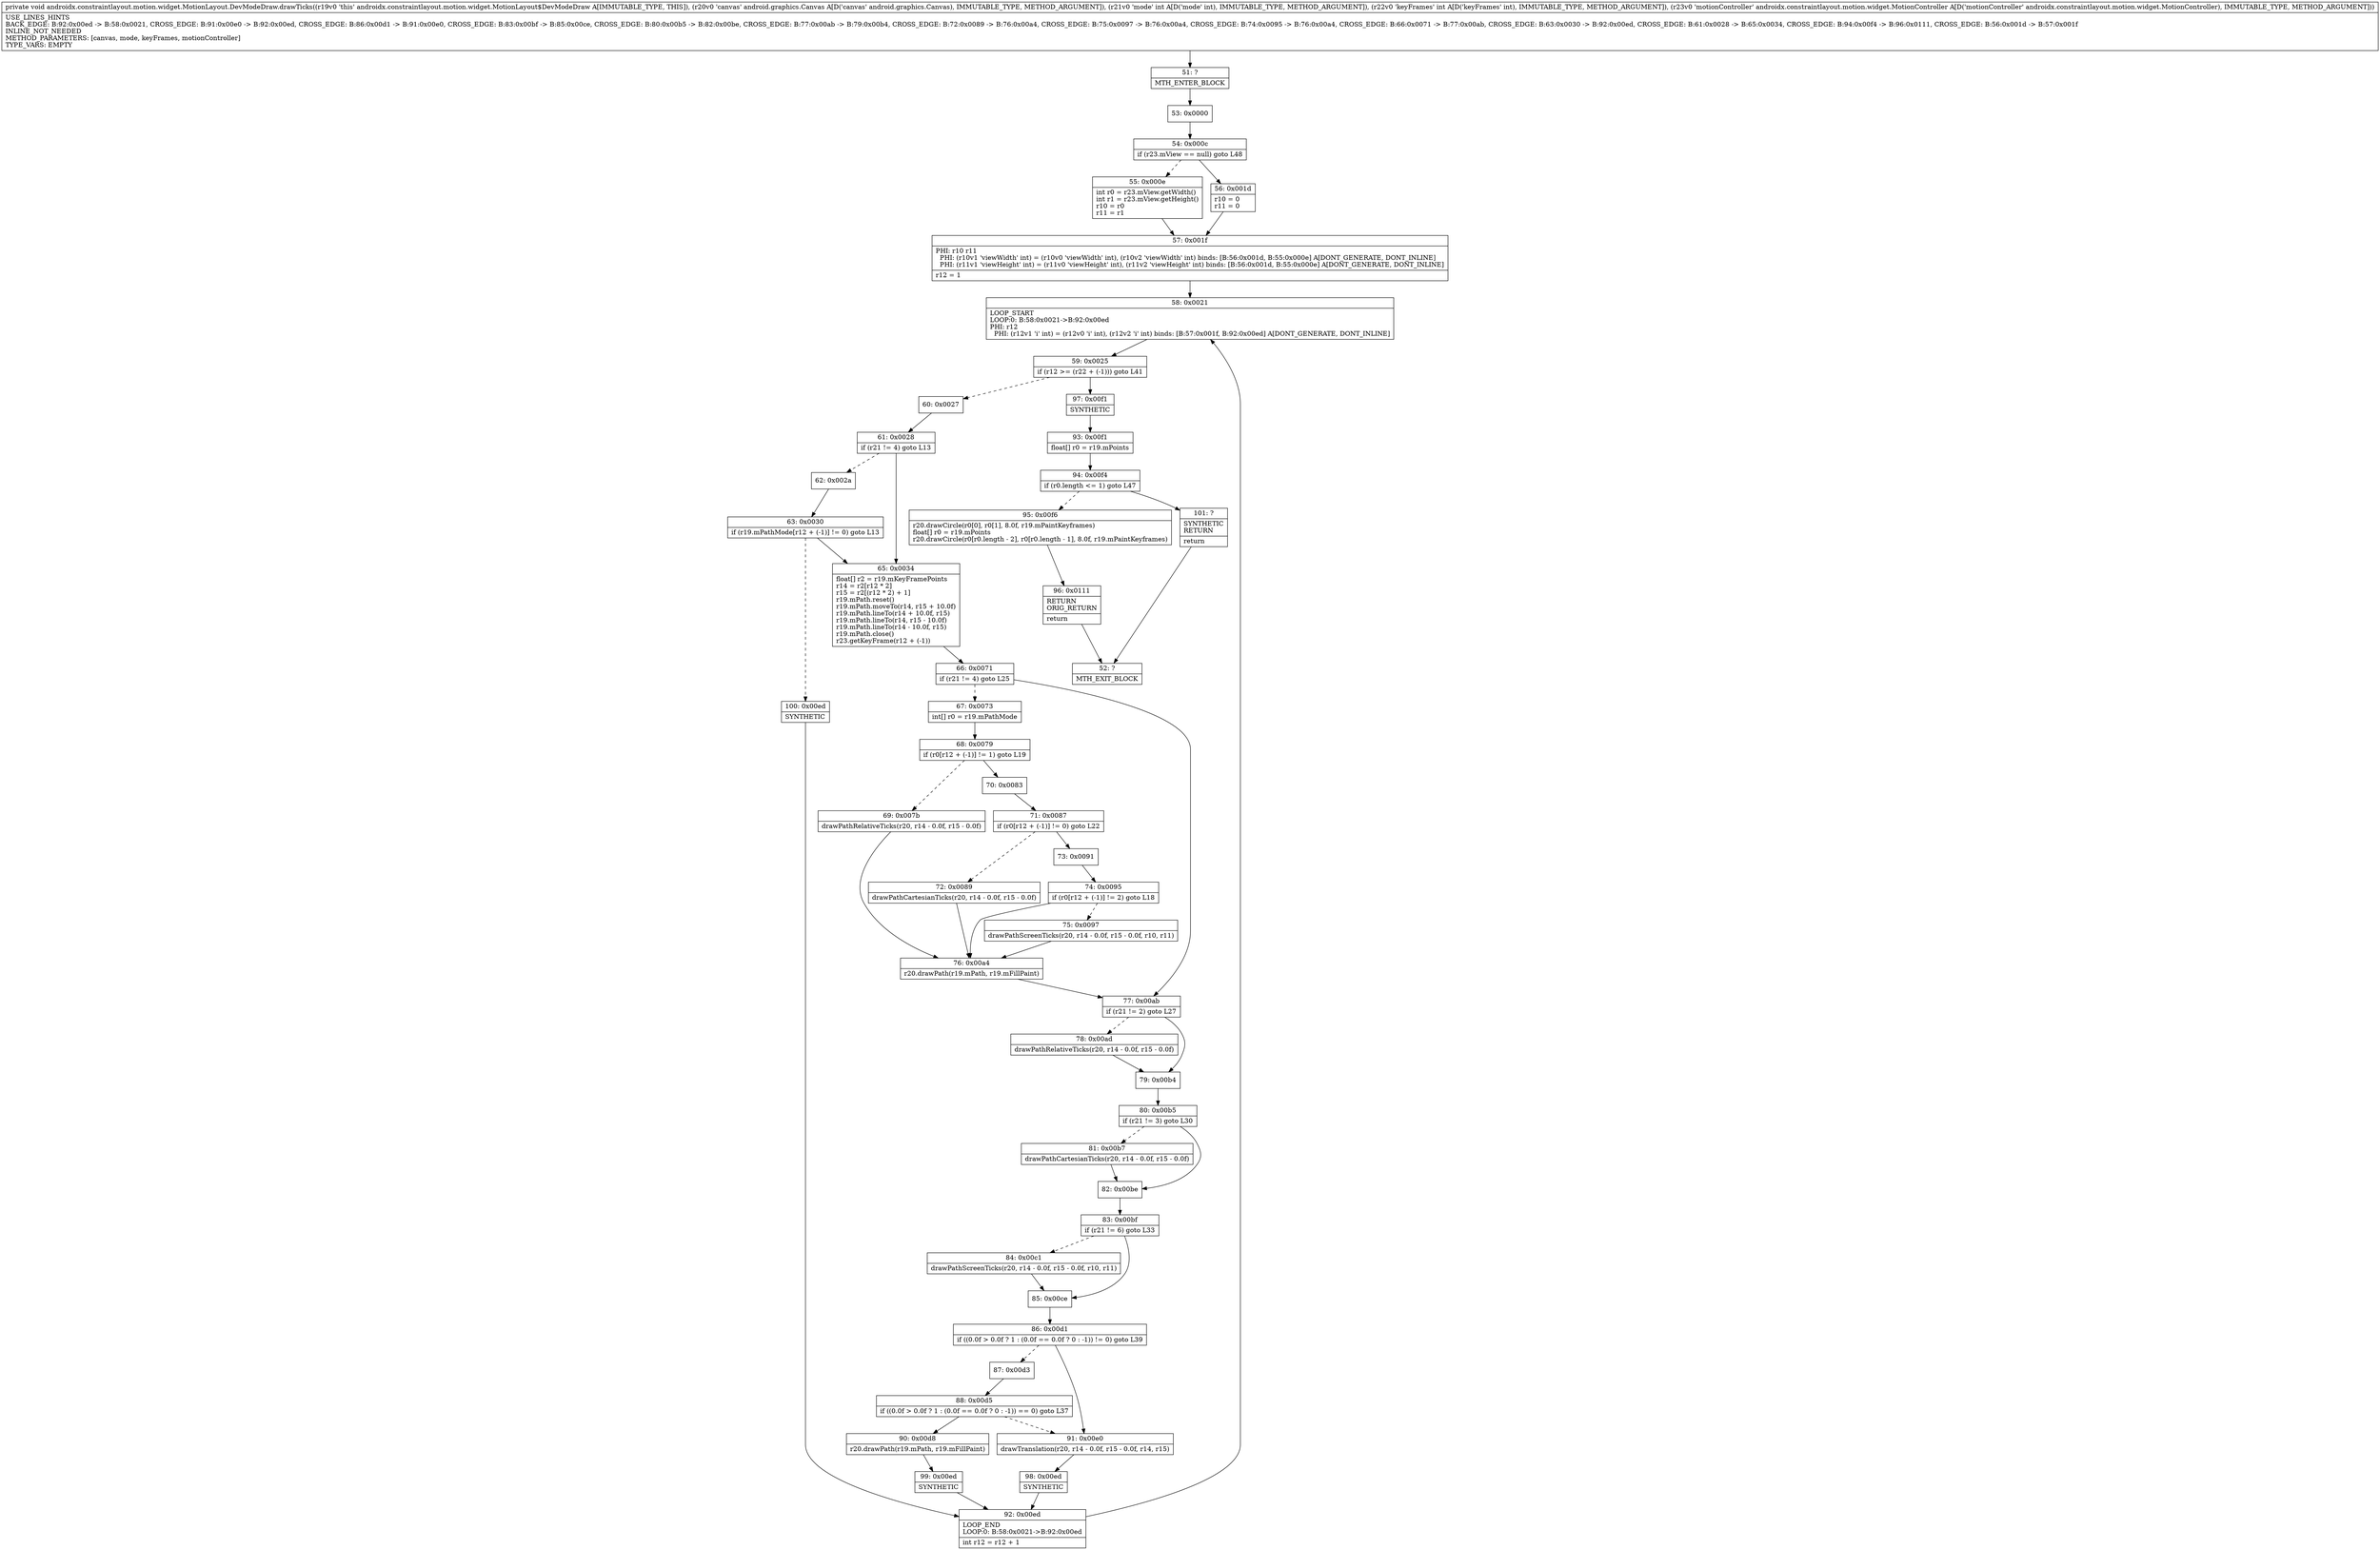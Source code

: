 digraph "CFG forandroidx.constraintlayout.motion.widget.MotionLayout.DevModeDraw.drawTicks(Landroid\/graphics\/Canvas;IILandroidx\/constraintlayout\/motion\/widget\/MotionController;)V" {
Node_51 [shape=record,label="{51\:\ ?|MTH_ENTER_BLOCK\l}"];
Node_53 [shape=record,label="{53\:\ 0x0000}"];
Node_54 [shape=record,label="{54\:\ 0x000c|if (r23.mView == null) goto L48\l}"];
Node_55 [shape=record,label="{55\:\ 0x000e|int r0 = r23.mView.getWidth()\lint r1 = r23.mView.getHeight()\lr10 = r0\lr11 = r1\l}"];
Node_57 [shape=record,label="{57\:\ 0x001f|PHI: r10 r11 \l  PHI: (r10v1 'viewWidth' int) = (r10v0 'viewWidth' int), (r10v2 'viewWidth' int) binds: [B:56:0x001d, B:55:0x000e] A[DONT_GENERATE, DONT_INLINE]\l  PHI: (r11v1 'viewHeight' int) = (r11v0 'viewHeight' int), (r11v2 'viewHeight' int) binds: [B:56:0x001d, B:55:0x000e] A[DONT_GENERATE, DONT_INLINE]\l|r12 = 1\l}"];
Node_58 [shape=record,label="{58\:\ 0x0021|LOOP_START\lLOOP:0: B:58:0x0021\-\>B:92:0x00ed\lPHI: r12 \l  PHI: (r12v1 'i' int) = (r12v0 'i' int), (r12v2 'i' int) binds: [B:57:0x001f, B:92:0x00ed] A[DONT_GENERATE, DONT_INLINE]\l}"];
Node_59 [shape=record,label="{59\:\ 0x0025|if (r12 \>= (r22 + (\-1))) goto L41\l}"];
Node_60 [shape=record,label="{60\:\ 0x0027}"];
Node_61 [shape=record,label="{61\:\ 0x0028|if (r21 != 4) goto L13\l}"];
Node_62 [shape=record,label="{62\:\ 0x002a}"];
Node_63 [shape=record,label="{63\:\ 0x0030|if (r19.mPathMode[r12 + (\-1)] != 0) goto L13\l}"];
Node_100 [shape=record,label="{100\:\ 0x00ed|SYNTHETIC\l}"];
Node_92 [shape=record,label="{92\:\ 0x00ed|LOOP_END\lLOOP:0: B:58:0x0021\-\>B:92:0x00ed\l|int r12 = r12 + 1\l}"];
Node_65 [shape=record,label="{65\:\ 0x0034|float[] r2 = r19.mKeyFramePoints\lr14 = r2[r12 * 2]\lr15 = r2[(r12 * 2) + 1]\lr19.mPath.reset()\lr19.mPath.moveTo(r14, r15 + 10.0f)\lr19.mPath.lineTo(r14 + 10.0f, r15)\lr19.mPath.lineTo(r14, r15 \- 10.0f)\lr19.mPath.lineTo(r14 \- 10.0f, r15)\lr19.mPath.close()\lr23.getKeyFrame(r12 + (\-1))\l}"];
Node_66 [shape=record,label="{66\:\ 0x0071|if (r21 != 4) goto L25\l}"];
Node_67 [shape=record,label="{67\:\ 0x0073|int[] r0 = r19.mPathMode\l}"];
Node_68 [shape=record,label="{68\:\ 0x0079|if (r0[r12 + (\-1)] != 1) goto L19\l}"];
Node_69 [shape=record,label="{69\:\ 0x007b|drawPathRelativeTicks(r20, r14 \- 0.0f, r15 \- 0.0f)\l}"];
Node_76 [shape=record,label="{76\:\ 0x00a4|r20.drawPath(r19.mPath, r19.mFillPaint)\l}"];
Node_70 [shape=record,label="{70\:\ 0x0083}"];
Node_71 [shape=record,label="{71\:\ 0x0087|if (r0[r12 + (\-1)] != 0) goto L22\l}"];
Node_72 [shape=record,label="{72\:\ 0x0089|drawPathCartesianTicks(r20, r14 \- 0.0f, r15 \- 0.0f)\l}"];
Node_73 [shape=record,label="{73\:\ 0x0091}"];
Node_74 [shape=record,label="{74\:\ 0x0095|if (r0[r12 + (\-1)] != 2) goto L18\l}"];
Node_75 [shape=record,label="{75\:\ 0x0097|drawPathScreenTicks(r20, r14 \- 0.0f, r15 \- 0.0f, r10, r11)\l}"];
Node_77 [shape=record,label="{77\:\ 0x00ab|if (r21 != 2) goto L27\l}"];
Node_78 [shape=record,label="{78\:\ 0x00ad|drawPathRelativeTicks(r20, r14 \- 0.0f, r15 \- 0.0f)\l}"];
Node_79 [shape=record,label="{79\:\ 0x00b4}"];
Node_80 [shape=record,label="{80\:\ 0x00b5|if (r21 != 3) goto L30\l}"];
Node_81 [shape=record,label="{81\:\ 0x00b7|drawPathCartesianTicks(r20, r14 \- 0.0f, r15 \- 0.0f)\l}"];
Node_82 [shape=record,label="{82\:\ 0x00be}"];
Node_83 [shape=record,label="{83\:\ 0x00bf|if (r21 != 6) goto L33\l}"];
Node_84 [shape=record,label="{84\:\ 0x00c1|drawPathScreenTicks(r20, r14 \- 0.0f, r15 \- 0.0f, r10, r11)\l}"];
Node_85 [shape=record,label="{85\:\ 0x00ce}"];
Node_86 [shape=record,label="{86\:\ 0x00d1|if ((0.0f \> 0.0f ? 1 : (0.0f == 0.0f ? 0 : \-1)) != 0) goto L39\l}"];
Node_87 [shape=record,label="{87\:\ 0x00d3}"];
Node_88 [shape=record,label="{88\:\ 0x00d5|if ((0.0f \> 0.0f ? 1 : (0.0f == 0.0f ? 0 : \-1)) == 0) goto L37\l}"];
Node_90 [shape=record,label="{90\:\ 0x00d8|r20.drawPath(r19.mPath, r19.mFillPaint)\l}"];
Node_99 [shape=record,label="{99\:\ 0x00ed|SYNTHETIC\l}"];
Node_91 [shape=record,label="{91\:\ 0x00e0|drawTranslation(r20, r14 \- 0.0f, r15 \- 0.0f, r14, r15)\l}"];
Node_98 [shape=record,label="{98\:\ 0x00ed|SYNTHETIC\l}"];
Node_97 [shape=record,label="{97\:\ 0x00f1|SYNTHETIC\l}"];
Node_93 [shape=record,label="{93\:\ 0x00f1|float[] r0 = r19.mPoints\l}"];
Node_94 [shape=record,label="{94\:\ 0x00f4|if (r0.length \<= 1) goto L47\l}"];
Node_95 [shape=record,label="{95\:\ 0x00f6|r20.drawCircle(r0[0], r0[1], 8.0f, r19.mPaintKeyframes)\lfloat[] r0 = r19.mPoints\lr20.drawCircle(r0[r0.length \- 2], r0[r0.length \- 1], 8.0f, r19.mPaintKeyframes)\l}"];
Node_96 [shape=record,label="{96\:\ 0x0111|RETURN\lORIG_RETURN\l|return\l}"];
Node_52 [shape=record,label="{52\:\ ?|MTH_EXIT_BLOCK\l}"];
Node_101 [shape=record,label="{101\:\ ?|SYNTHETIC\lRETURN\l|return\l}"];
Node_56 [shape=record,label="{56\:\ 0x001d|r10 = 0\lr11 = 0\l}"];
MethodNode[shape=record,label="{private void androidx.constraintlayout.motion.widget.MotionLayout.DevModeDraw.drawTicks((r19v0 'this' androidx.constraintlayout.motion.widget.MotionLayout$DevModeDraw A[IMMUTABLE_TYPE, THIS]), (r20v0 'canvas' android.graphics.Canvas A[D('canvas' android.graphics.Canvas), IMMUTABLE_TYPE, METHOD_ARGUMENT]), (r21v0 'mode' int A[D('mode' int), IMMUTABLE_TYPE, METHOD_ARGUMENT]), (r22v0 'keyFrames' int A[D('keyFrames' int), IMMUTABLE_TYPE, METHOD_ARGUMENT]), (r23v0 'motionController' androidx.constraintlayout.motion.widget.MotionController A[D('motionController' androidx.constraintlayout.motion.widget.MotionController), IMMUTABLE_TYPE, METHOD_ARGUMENT]))  | USE_LINES_HINTS\lBACK_EDGE: B:92:0x00ed \-\> B:58:0x0021, CROSS_EDGE: B:91:0x00e0 \-\> B:92:0x00ed, CROSS_EDGE: B:86:0x00d1 \-\> B:91:0x00e0, CROSS_EDGE: B:83:0x00bf \-\> B:85:0x00ce, CROSS_EDGE: B:80:0x00b5 \-\> B:82:0x00be, CROSS_EDGE: B:77:0x00ab \-\> B:79:0x00b4, CROSS_EDGE: B:72:0x0089 \-\> B:76:0x00a4, CROSS_EDGE: B:75:0x0097 \-\> B:76:0x00a4, CROSS_EDGE: B:74:0x0095 \-\> B:76:0x00a4, CROSS_EDGE: B:66:0x0071 \-\> B:77:0x00ab, CROSS_EDGE: B:63:0x0030 \-\> B:92:0x00ed, CROSS_EDGE: B:61:0x0028 \-\> B:65:0x0034, CROSS_EDGE: B:94:0x00f4 \-\> B:96:0x0111, CROSS_EDGE: B:56:0x001d \-\> B:57:0x001f\lINLINE_NOT_NEEDED\lMETHOD_PARAMETERS: [canvas, mode, keyFrames, motionController]\lTYPE_VARS: EMPTY\l}"];
MethodNode -> Node_51;Node_51 -> Node_53;
Node_53 -> Node_54;
Node_54 -> Node_55[style=dashed];
Node_54 -> Node_56;
Node_55 -> Node_57;
Node_57 -> Node_58;
Node_58 -> Node_59;
Node_59 -> Node_60[style=dashed];
Node_59 -> Node_97;
Node_60 -> Node_61;
Node_61 -> Node_62[style=dashed];
Node_61 -> Node_65;
Node_62 -> Node_63;
Node_63 -> Node_65;
Node_63 -> Node_100[style=dashed];
Node_100 -> Node_92;
Node_92 -> Node_58;
Node_65 -> Node_66;
Node_66 -> Node_67[style=dashed];
Node_66 -> Node_77;
Node_67 -> Node_68;
Node_68 -> Node_69[style=dashed];
Node_68 -> Node_70;
Node_69 -> Node_76;
Node_76 -> Node_77;
Node_70 -> Node_71;
Node_71 -> Node_72[style=dashed];
Node_71 -> Node_73;
Node_72 -> Node_76;
Node_73 -> Node_74;
Node_74 -> Node_75[style=dashed];
Node_74 -> Node_76;
Node_75 -> Node_76;
Node_77 -> Node_78[style=dashed];
Node_77 -> Node_79;
Node_78 -> Node_79;
Node_79 -> Node_80;
Node_80 -> Node_81[style=dashed];
Node_80 -> Node_82;
Node_81 -> Node_82;
Node_82 -> Node_83;
Node_83 -> Node_84[style=dashed];
Node_83 -> Node_85;
Node_84 -> Node_85;
Node_85 -> Node_86;
Node_86 -> Node_87[style=dashed];
Node_86 -> Node_91;
Node_87 -> Node_88;
Node_88 -> Node_90;
Node_88 -> Node_91[style=dashed];
Node_90 -> Node_99;
Node_99 -> Node_92;
Node_91 -> Node_98;
Node_98 -> Node_92;
Node_97 -> Node_93;
Node_93 -> Node_94;
Node_94 -> Node_95[style=dashed];
Node_94 -> Node_101;
Node_95 -> Node_96;
Node_96 -> Node_52;
Node_101 -> Node_52;
Node_56 -> Node_57;
}

